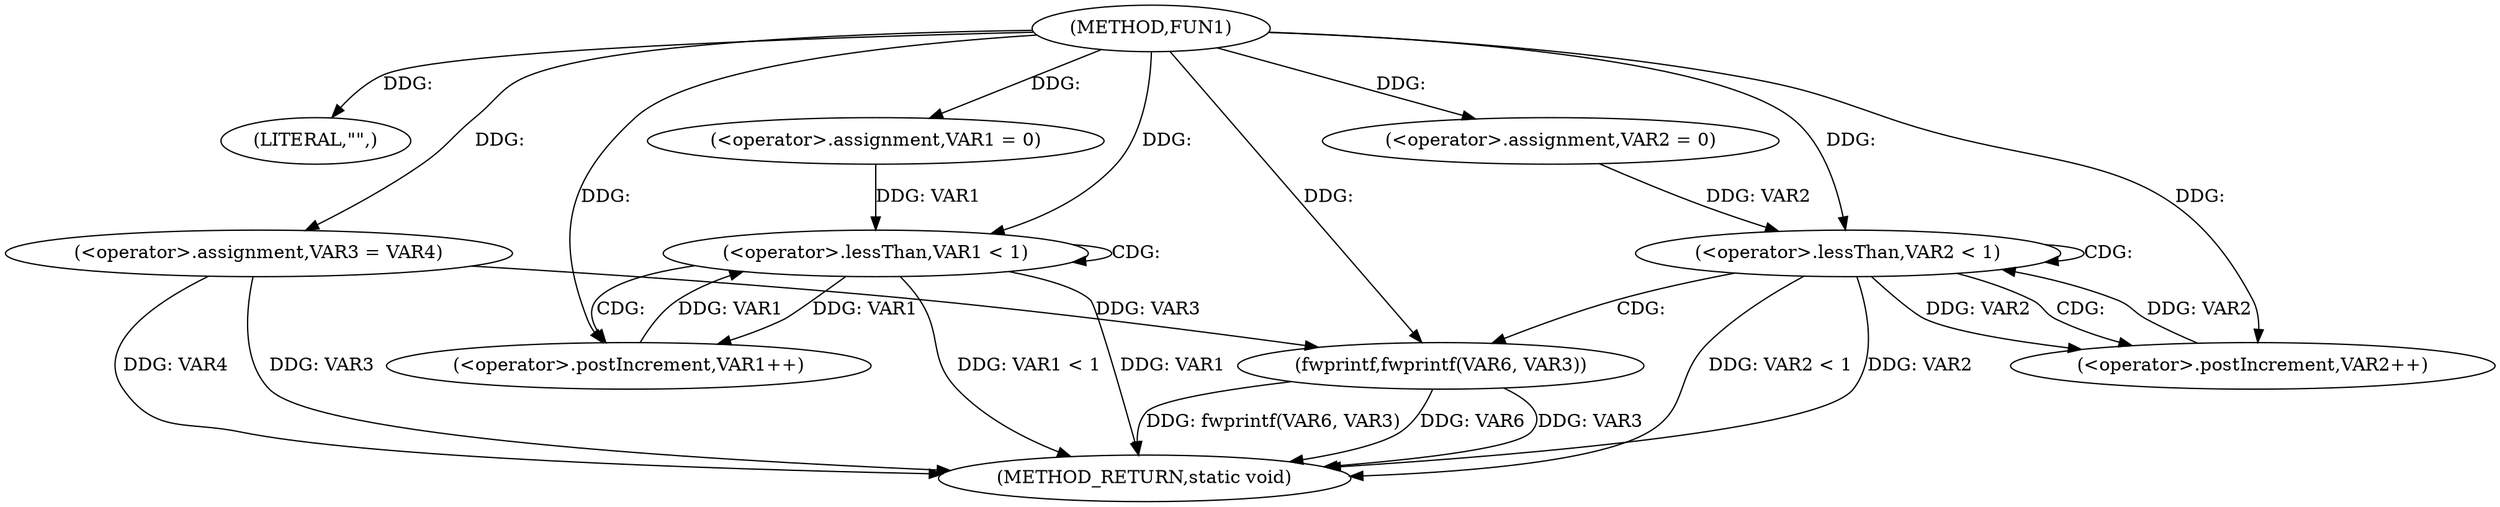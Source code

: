digraph FUN1 {  
"1000100" [label = "(METHOD,FUN1)" ]
"1000132" [label = "(METHOD_RETURN,static void)" ]
"1000105" [label = "(LITERAL,\"\",)" ]
"1000106" [label = "(<operator>.assignment,VAR3 = VAR4)" ]
"1000110" [label = "(<operator>.assignment,VAR1 = 0)" ]
"1000113" [label = "(<operator>.lessThan,VAR1 < 1)" ]
"1000116" [label = "(<operator>.postIncrement,VAR1++)" ]
"1000120" [label = "(<operator>.assignment,VAR2 = 0)" ]
"1000123" [label = "(<operator>.lessThan,VAR2 < 1)" ]
"1000126" [label = "(<operator>.postIncrement,VAR2++)" ]
"1000129" [label = "(fwprintf,fwprintf(VAR6, VAR3))" ]
  "1000106" -> "1000132"  [ label = "DDG: VAR4"] 
  "1000106" -> "1000132"  [ label = "DDG: VAR3"] 
  "1000113" -> "1000132"  [ label = "DDG: VAR1"] 
  "1000123" -> "1000132"  [ label = "DDG: VAR2 < 1"] 
  "1000129" -> "1000132"  [ label = "DDG: fwprintf(VAR6, VAR3)"] 
  "1000129" -> "1000132"  [ label = "DDG: VAR6"] 
  "1000113" -> "1000132"  [ label = "DDG: VAR1 < 1"] 
  "1000129" -> "1000132"  [ label = "DDG: VAR3"] 
  "1000123" -> "1000132"  [ label = "DDG: VAR2"] 
  "1000100" -> "1000105"  [ label = "DDG: "] 
  "1000100" -> "1000106"  [ label = "DDG: "] 
  "1000100" -> "1000110"  [ label = "DDG: "] 
  "1000116" -> "1000113"  [ label = "DDG: VAR1"] 
  "1000110" -> "1000113"  [ label = "DDG: VAR1"] 
  "1000100" -> "1000113"  [ label = "DDG: "] 
  "1000113" -> "1000116"  [ label = "DDG: VAR1"] 
  "1000100" -> "1000116"  [ label = "DDG: "] 
  "1000100" -> "1000120"  [ label = "DDG: "] 
  "1000120" -> "1000123"  [ label = "DDG: VAR2"] 
  "1000126" -> "1000123"  [ label = "DDG: VAR2"] 
  "1000100" -> "1000123"  [ label = "DDG: "] 
  "1000123" -> "1000126"  [ label = "DDG: VAR2"] 
  "1000100" -> "1000126"  [ label = "DDG: "] 
  "1000100" -> "1000129"  [ label = "DDG: "] 
  "1000106" -> "1000129"  [ label = "DDG: VAR3"] 
  "1000113" -> "1000116"  [ label = "CDG: "] 
  "1000113" -> "1000113"  [ label = "CDG: "] 
  "1000123" -> "1000129"  [ label = "CDG: "] 
  "1000123" -> "1000123"  [ label = "CDG: "] 
  "1000123" -> "1000126"  [ label = "CDG: "] 
}
